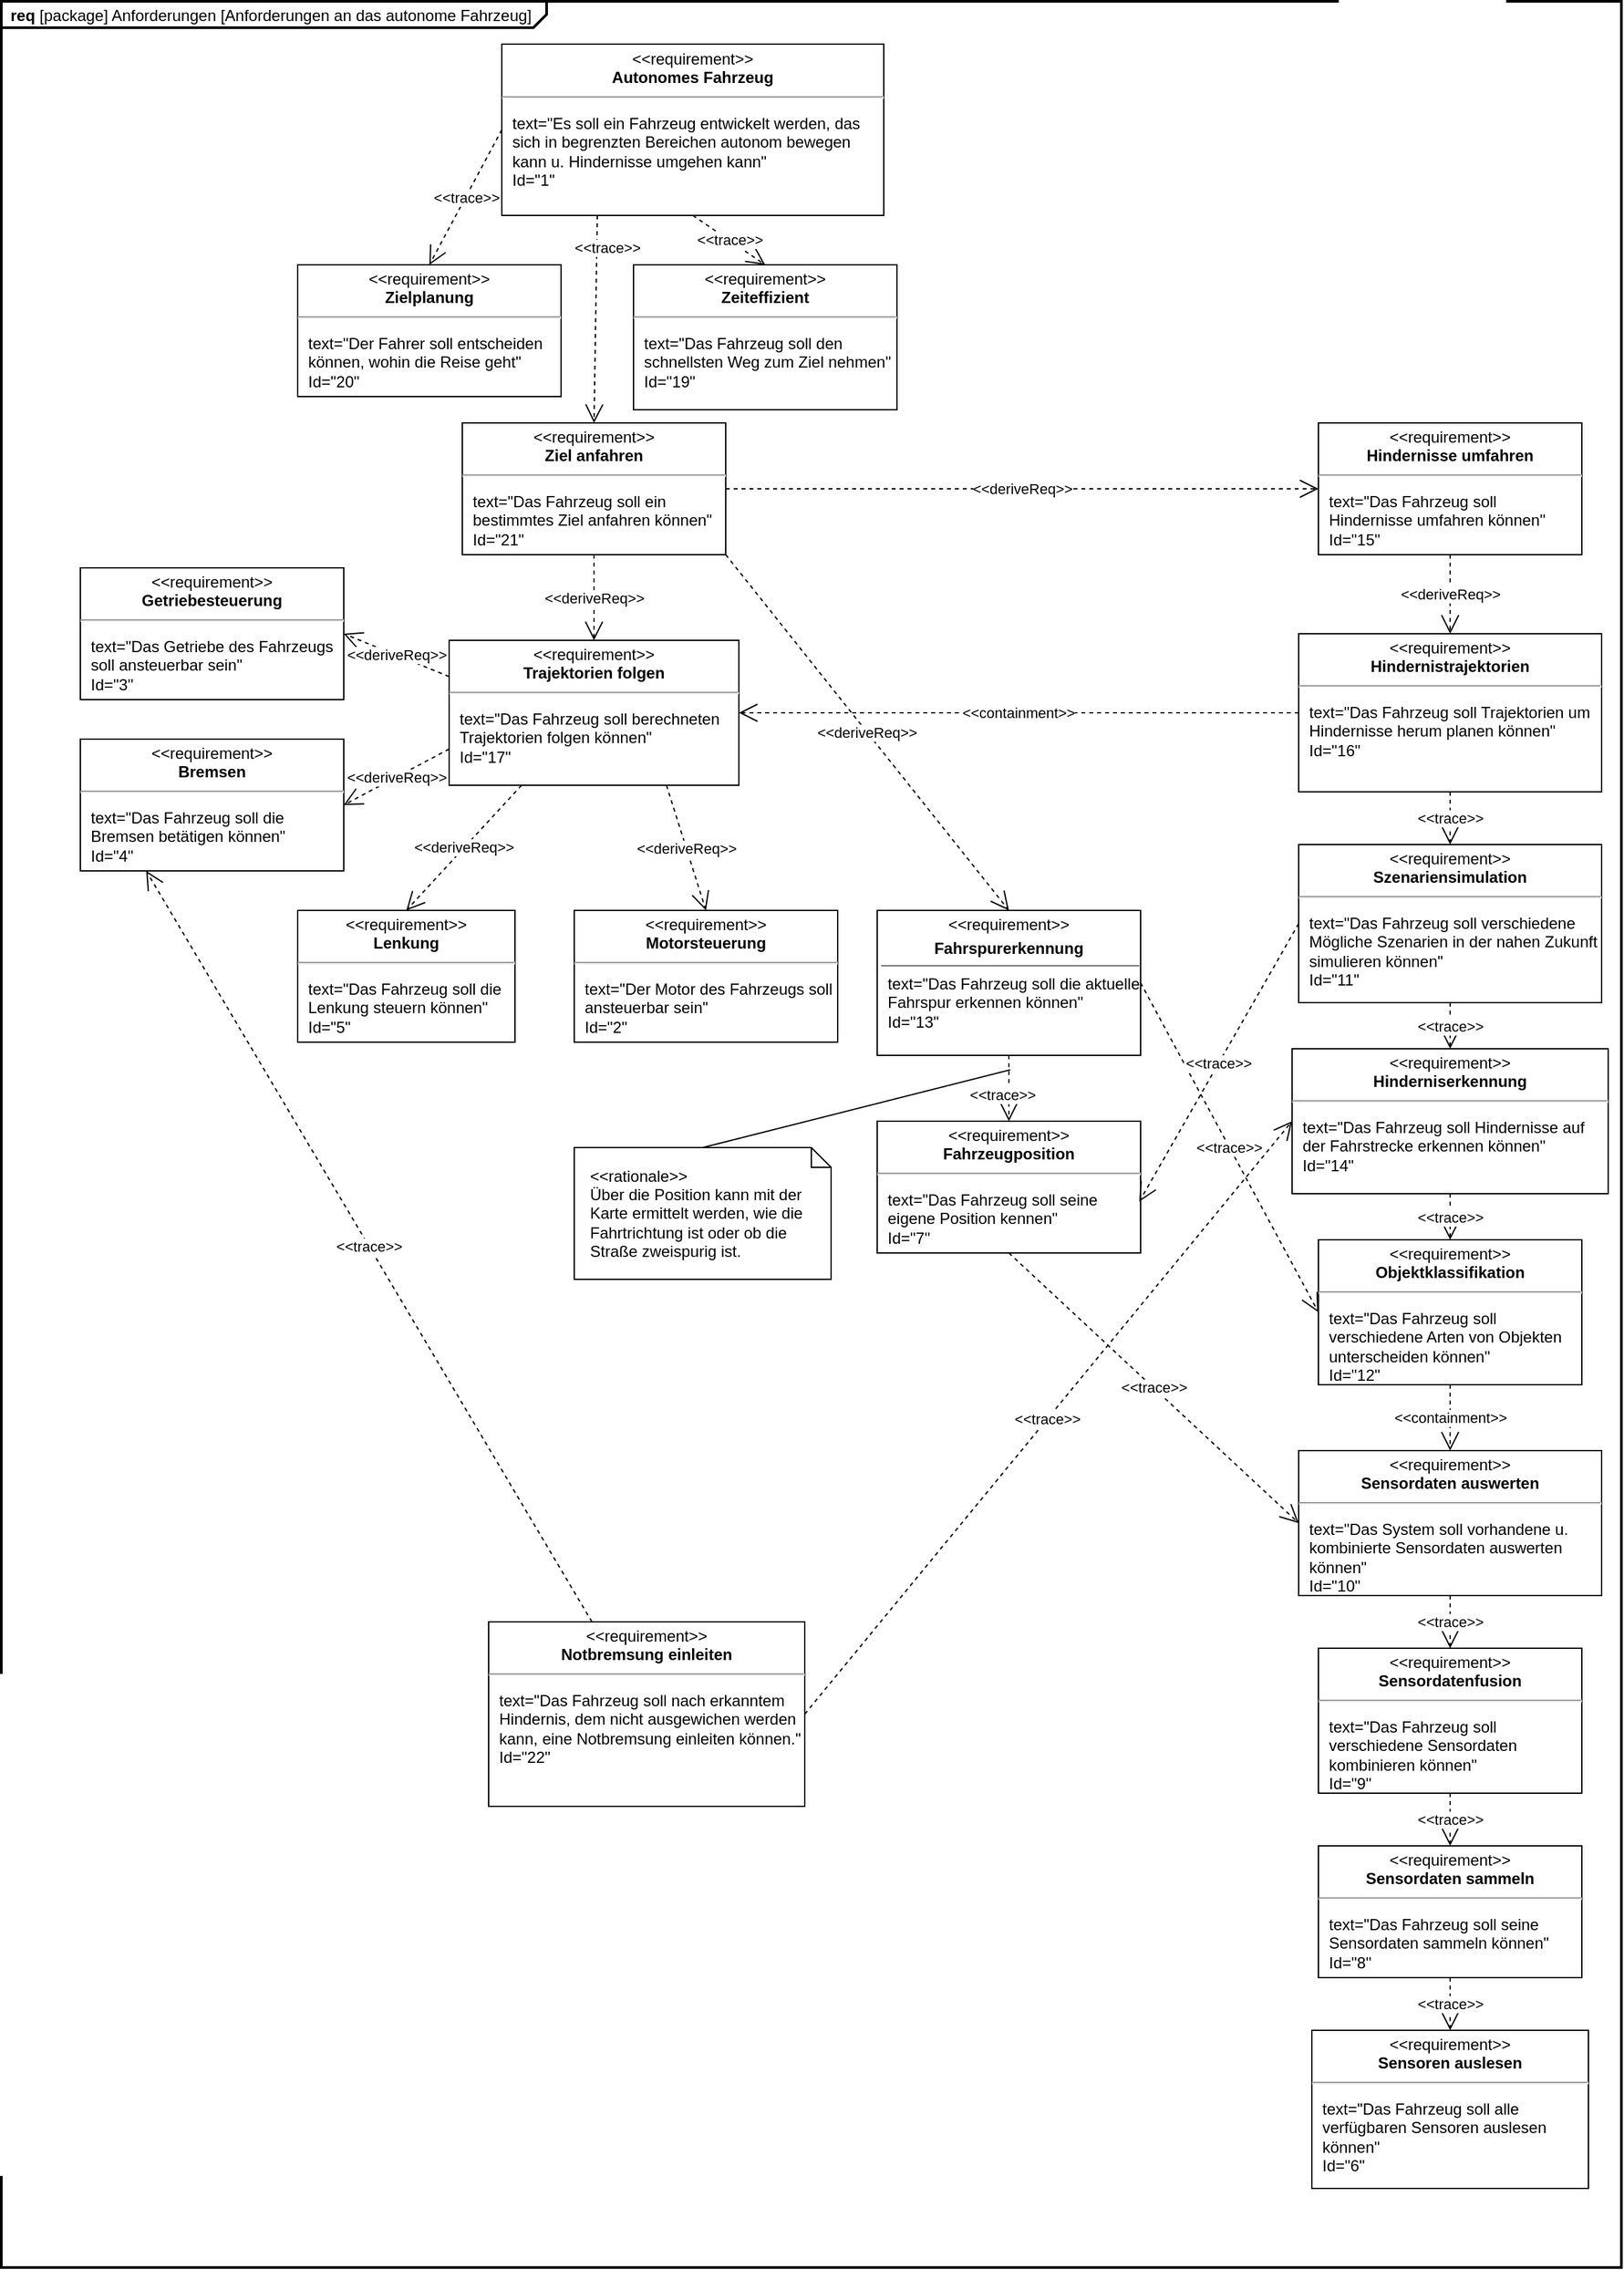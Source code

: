 <mxfile version="22.1.18" type="device">
  <diagram name="Page-1" id="n9elE0P5eDOggX74E3v7">
    <mxGraphModel dx="3088" dy="752" grid="1" gridSize="10" guides="1" tooltips="1" connect="1" arrows="1" fold="1" page="1" pageScale="1" pageWidth="1654" pageHeight="2336" math="0" shadow="0">
      <root>
        <mxCell id="0" />
        <mxCell id="1" parent="0" />
        <mxCell id="XhjLrKGy_yBoRdy1cT1i-1" value="&lt;p style=&quot;margin:0px;margin-top:4px;margin-left:7px;text-align:left;&quot;&gt;&lt;b&gt;req&lt;/b&gt;&amp;nbsp;[package] Anforderungen [Anforderungen an das autonome Fahrzeug]&lt;/p&gt;" style="html=1;shape=mxgraph.sysml.package;overflow=fill;labelX=414;strokeWidth=2;align=center;" parent="1" vertex="1">
          <mxGeometry x="-1470" y="220" width="1230" height="1720" as="geometry" />
        </mxCell>
        <mxCell id="XhjLrKGy_yBoRdy1cT1i-2" value="&lt;p style=&quot;margin:0px;margin-top:4px;text-align:center;&quot;&gt;&amp;lt;&amp;lt;requirement&amp;gt;&amp;gt;&lt;br&gt;&lt;b&gt;Autonomes Fahrzeug&lt;/b&gt;&lt;/p&gt;&lt;hr&gt;&lt;p&gt;&lt;/p&gt;&lt;p style=&quot;margin:0px;margin-left:8px;text-align:left;&quot;&gt;text=&quot;Es soll ein Fahrzeug entwickelt werden, das sich in begrenzten Bereichen autonom bewegen kann u. Hindernisse umgehen kann&quot;&lt;br&gt;Id=&quot;1&lt;span style=&quot;background-color: initial;&quot;&gt;&quot;&lt;/span&gt;&lt;/p&gt;" style="shape=rect;overflow=fill;html=1;whiteSpace=wrap;align=center;" parent="1" vertex="1">
          <mxGeometry x="-1090" y="252.5" width="290" height="130" as="geometry" />
        </mxCell>
        <mxCell id="XhjLrKGy_yBoRdy1cT1i-3" value="&lt;p style=&quot;margin:0px;margin-top:4px;text-align:center;&quot;&gt;&amp;lt;&amp;lt;requirement&amp;gt;&amp;gt;&lt;br&gt;&lt;b&gt;Motorsteuerung&lt;/b&gt;&lt;/p&gt;&lt;hr&gt;&lt;p&gt;&lt;/p&gt;&lt;p style=&quot;margin:0px;margin-left:8px;text-align:left;&quot;&gt;text=&quot;Der Motor des Fahrzeugs soll ansteuerbar sein&quot;&lt;br&gt;Id=&quot;2&quot;&lt;/p&gt;" style="shape=rect;overflow=fill;html=1;whiteSpace=wrap;align=center;" parent="1" vertex="1">
          <mxGeometry x="-1035" y="910" width="200" height="100" as="geometry" />
        </mxCell>
        <mxCell id="XhjLrKGy_yBoRdy1cT1i-4" value="&lt;p style=&quot;margin:0px;margin-top:4px;text-align:center;&quot;&gt;&amp;lt;&amp;lt;requirement&amp;gt;&amp;gt;&lt;br&gt;&lt;b&gt;Getriebesteuerung&lt;/b&gt;&lt;/p&gt;&lt;hr&gt;&lt;p&gt;&lt;/p&gt;&lt;p style=&quot;margin:0px;margin-left:8px;text-align:left;&quot;&gt;text=&quot;Das Getriebe des Fahrzeugs soll ansteuerbar sein&quot;&lt;br&gt;Id=&quot;3&quot;&lt;/p&gt;" style="shape=rect;overflow=fill;html=1;whiteSpace=wrap;align=center;" parent="1" vertex="1">
          <mxGeometry x="-1410" y="650" width="200" height="100" as="geometry" />
        </mxCell>
        <mxCell id="XhjLrKGy_yBoRdy1cT1i-5" value="&lt;p style=&quot;margin:0px;margin-top:4px;text-align:center;&quot;&gt;&amp;lt;&amp;lt;requirement&amp;gt;&amp;gt;&lt;br&gt;&lt;b&gt;Bremsen&lt;/b&gt;&lt;/p&gt;&lt;hr&gt;&lt;p&gt;&lt;/p&gt;&lt;p style=&quot;margin:0px;margin-left:8px;text-align:left;&quot;&gt;text=&quot;Das Fahrzeug soll die Bremsen betätigen können&quot;&lt;br&gt;Id=&quot;4&quot;&lt;/p&gt;" style="shape=rect;overflow=fill;html=1;whiteSpace=wrap;align=center;" parent="1" vertex="1">
          <mxGeometry x="-1410" y="780" width="200" height="100" as="geometry" />
        </mxCell>
        <mxCell id="XhjLrKGy_yBoRdy1cT1i-6" value="&lt;p style=&quot;margin:0px;margin-top:4px;text-align:center;&quot;&gt;&amp;lt;&amp;lt;requirement&amp;gt;&amp;gt;&lt;br&gt;&lt;b&gt;Lenkung&lt;/b&gt;&lt;/p&gt;&lt;hr&gt;&lt;p&gt;&lt;/p&gt;&lt;p style=&quot;margin:0px;margin-left:8px;text-align:left;&quot;&gt;text=&quot;Das Fahrzeug soll die Lenkung steuern können&quot;&lt;br&gt;Id=&quot;5&lt;span style=&quot;background-color: initial;&quot;&gt;&quot;&lt;/span&gt;&lt;/p&gt;" style="shape=rect;overflow=fill;html=1;whiteSpace=wrap;align=center;" parent="1" vertex="1">
          <mxGeometry x="-1245" y="910" width="165" height="100" as="geometry" />
        </mxCell>
        <mxCell id="XhjLrKGy_yBoRdy1cT1i-7" value="&lt;p style=&quot;margin:0px;margin-top:4px;text-align:center;&quot;&gt;&amp;lt;&amp;lt;requirement&amp;gt;&amp;gt;&lt;br&gt;&lt;b&gt;Sensor&lt;/b&gt;&lt;b style=&quot;background-color: initial;&quot;&gt;en auslesen&lt;/b&gt;&lt;/p&gt;&lt;hr&gt;&lt;p&gt;&lt;/p&gt;&lt;p style=&quot;margin:0px;margin-left:8px;text-align:left;&quot;&gt;text=&quot;Das Fahrzeug soll alle verfügbaren Sensoren auslesen können&quot;&lt;br&gt;Id=&quot;6&quot;&lt;/p&gt;" style="shape=rect;overflow=fill;html=1;whiteSpace=wrap;align=center;" parent="1" vertex="1">
          <mxGeometry x="-475" y="1760" width="210" height="120" as="geometry" />
        </mxCell>
        <mxCell id="XhjLrKGy_yBoRdy1cT1i-8" value="&lt;p style=&quot;margin:0px;margin-top:4px;text-align:center;&quot;&gt;&amp;lt;&amp;lt;requirement&amp;gt;&amp;gt;&lt;br&gt;&lt;b&gt;Fahrzeugposition&lt;/b&gt;&lt;/p&gt;&lt;hr&gt;&lt;p&gt;&lt;/p&gt;&lt;p style=&quot;margin:0px;margin-left:8px;text-align:left;&quot;&gt;text=&quot;Das Fahrzeug soll seine eigene Position kennen&quot;&lt;br&gt;Id=&quot;7&quot;&lt;/p&gt;" style="shape=rect;overflow=fill;html=1;whiteSpace=wrap;align=center;" parent="1" vertex="1">
          <mxGeometry x="-805" y="1070" width="200" height="100" as="geometry" />
        </mxCell>
        <mxCell id="XhjLrKGy_yBoRdy1cT1i-11" value="&lt;p style=&quot;margin:0px;margin-top:4px;text-align:center;&quot;&gt;&amp;lt;&amp;lt;requirement&amp;gt;&amp;gt;&lt;br&gt;&lt;b&gt;Sensordaten auswerten&lt;/b&gt;&lt;/p&gt;&lt;hr&gt;&lt;p&gt;&lt;/p&gt;&lt;p style=&quot;margin:0px;margin-left:8px;text-align:left;&quot;&gt;text=&quot;Das System soll vorhandene u. kombinierte Sensordaten auswerten können&quot;&lt;br&gt;Id=&quot;10&quot;&lt;/p&gt;" style="shape=rect;overflow=fill;html=1;whiteSpace=wrap;align=center;" parent="1" vertex="1">
          <mxGeometry x="-485" y="1320" width="230" height="110" as="geometry" />
        </mxCell>
        <mxCell id="XhjLrKGy_yBoRdy1cT1i-12" value="&lt;p style=&quot;margin:0px;margin-top:4px;text-align:center;&quot;&gt;&amp;lt;&amp;lt;requirement&amp;gt;&amp;gt;&lt;br&gt;&lt;b&gt;Szenariensimulation&lt;/b&gt;&lt;/p&gt;&lt;hr&gt;&lt;p&gt;&lt;/p&gt;&lt;p style=&quot;margin:0px;margin-left:8px;text-align:left;&quot;&gt;text=&quot;Das Fahrzeug soll verschiedene Mögliche Szenarien in der nahen Zukunft simulieren können&quot;&lt;br&gt;Id=&quot;11&quot;&lt;/p&gt;" style="shape=rect;overflow=fill;html=1;whiteSpace=wrap;align=center;" parent="1" vertex="1">
          <mxGeometry x="-485" y="860" width="230" height="120" as="geometry" />
        </mxCell>
        <mxCell id="XhjLrKGy_yBoRdy1cT1i-18" value="&lt;p style=&quot;margin:0px;margin-top:4px;text-align:center;&quot;&gt;&amp;lt;&amp;lt;requirement&amp;gt;&amp;gt;&lt;br&gt;&lt;b&gt;Hinderniserkennung&lt;/b&gt;&lt;/p&gt;&lt;hr&gt;&lt;p&gt;&lt;/p&gt;&lt;p style=&quot;margin:0px;margin-left:8px;text-align:left;&quot;&gt;text=&quot;Das Fahrzeug soll Hindernisse auf der Fahrstrecke erkennen können&quot;&lt;br&gt;Id=&quot;14&quot;&lt;/p&gt;" style="shape=rect;overflow=fill;html=1;whiteSpace=wrap;align=center;" parent="1" vertex="1">
          <mxGeometry x="-490" y="1015" width="240" height="110" as="geometry" />
        </mxCell>
        <mxCell id="XhjLrKGy_yBoRdy1cT1i-19" value="&lt;p style=&quot;margin:0px;margin-top:4px;text-align:center;&quot;&gt;&amp;lt;&amp;lt;requirement&amp;gt;&amp;gt;&lt;br&gt;&lt;b&gt;Hindernisse umfahren&lt;/b&gt;&lt;/p&gt;&lt;hr&gt;&lt;p&gt;&lt;/p&gt;&lt;p style=&quot;margin:0px;margin-left:8px;text-align:left;&quot;&gt;text=&quot;Das Fahrzeug soll Hindernisse umfahren können&quot;&lt;br&gt;Id=&quot;15&quot;&lt;/p&gt;" style="shape=rect;overflow=fill;html=1;whiteSpace=wrap;align=center;" parent="1" vertex="1">
          <mxGeometry x="-470" y="540" width="200" height="100" as="geometry" />
        </mxCell>
        <mxCell id="XhjLrKGy_yBoRdy1cT1i-20" value="&lt;p style=&quot;margin:0px;margin-top:4px;text-align:center;&quot;&gt;&amp;lt;&amp;lt;requirement&amp;gt;&amp;gt;&lt;br&gt;&lt;b&gt;Hindernistrajektorien&lt;/b&gt;&lt;/p&gt;&lt;hr&gt;&lt;p&gt;&lt;/p&gt;&lt;p style=&quot;margin:0px;margin-left:8px;text-align:left;&quot;&gt;text=&quot;Das Fahrzeug soll Trajektorien um Hindernisse herum planen können&quot;&lt;br&gt;Id=&quot;16&quot;&lt;/p&gt;" style="shape=rect;overflow=fill;html=1;whiteSpace=wrap;align=center;" parent="1" vertex="1">
          <mxGeometry x="-485" y="700" width="230" height="120" as="geometry" />
        </mxCell>
        <mxCell id="XhjLrKGy_yBoRdy1cT1i-21" value="&lt;p style=&quot;margin:0px;margin-top:4px;text-align:center;&quot;&gt;&amp;lt;&amp;lt;requirement&amp;gt;&amp;gt;&lt;br&gt;&lt;b&gt;Trajektorien folgen&lt;/b&gt;&lt;/p&gt;&lt;hr&gt;&lt;p&gt;&lt;/p&gt;&lt;p style=&quot;margin:0px;margin-left:8px;text-align:left;&quot;&gt;text=&quot;Das Fahrzeug soll berechneten Trajektorien folgen können&quot;&lt;br&gt;Id=&quot;17&quot;&lt;/p&gt;" style="shape=rect;overflow=fill;html=1;whiteSpace=wrap;align=center;" parent="1" vertex="1">
          <mxGeometry x="-1130" y="705" width="220" height="110" as="geometry" />
        </mxCell>
        <mxCell id="XhjLrKGy_yBoRdy1cT1i-22" value="&lt;p style=&quot;margin:0px;margin-top:4px;text-align:center;&quot;&gt;&amp;lt;&amp;lt;requirement&amp;gt;&amp;gt;&lt;br&gt;&lt;b&gt;Zielplanung&lt;/b&gt;&lt;/p&gt;&lt;hr&gt;&lt;p&gt;&lt;/p&gt;&lt;p style=&quot;margin:0px;margin-left:8px;text-align:left;&quot;&gt;text=&quot;Der Fahrer soll entscheiden können, wohin die Reise geht&quot;&lt;br&gt;Id=&quot;20&quot;&lt;/p&gt;" style="shape=rect;overflow=fill;html=1;whiteSpace=wrap;align=center;" parent="1" vertex="1">
          <mxGeometry x="-1245" y="420" width="200" height="100" as="geometry" />
        </mxCell>
        <mxCell id="XhjLrKGy_yBoRdy1cT1i-28" value="&amp;lt;&amp;lt;trace&amp;gt;&amp;gt;" style="endArrow=open;html=1;edgeStyle=none;endSize=12;dashed=1;rounded=0;entryX=0.5;entryY=0;entryDx=0;entryDy=0;exitX=0;exitY=0.5;exitDx=0;exitDy=0;" parent="1" source="XhjLrKGy_yBoRdy1cT1i-2" target="XhjLrKGy_yBoRdy1cT1i-22" edge="1">
          <mxGeometry x="-0.003" relative="1" as="geometry">
            <mxPoint x="-1190" y="304.5" as="sourcePoint" />
            <mxPoint x="-1070" y="304.5" as="targetPoint" />
            <mxPoint as="offset" />
          </mxGeometry>
        </mxCell>
        <mxCell id="XhjLrKGy_yBoRdy1cT1i-29" value="&amp;lt;&amp;lt;trace&amp;gt;&amp;gt;" style="endArrow=open;html=1;edgeStyle=none;endSize=12;dashed=1;rounded=0;entryX=0.5;entryY=0;entryDx=0;entryDy=0;exitX=0.5;exitY=1;exitDx=0;exitDy=0;" parent="1" source="XhjLrKGy_yBoRdy1cT1i-2" target="5ohtMeyNV5tAmX3EOPsG-6" edge="1">
          <mxGeometry relative="1" as="geometry">
            <mxPoint x="-930" y="580" as="sourcePoint" />
            <mxPoint x="-1060" y="685" as="targetPoint" />
          </mxGeometry>
        </mxCell>
        <mxCell id="XhjLrKGy_yBoRdy1cT1i-32" value="&lt;p style=&quot;margin:0px;margin-top:4px;text-align:center;&quot;&gt;&amp;lt;&amp;lt;requirement&amp;gt;&amp;gt;&lt;br&gt;&lt;b&gt;Ziel anfahren&lt;/b&gt;&lt;/p&gt;&lt;hr&gt;&lt;p&gt;&lt;/p&gt;&lt;p style=&quot;margin:0px;margin-left:8px;text-align:left;&quot;&gt;text=&quot;Das Fahrzeug soll ein bestimmtes Ziel anfahren können&quot;&lt;br&gt;Id=&quot;21&lt;span style=&quot;background-color: initial;&quot;&gt;&quot;&lt;/span&gt;&lt;/p&gt;" style="shape=rect;overflow=fill;html=1;whiteSpace=wrap;align=center;" parent="1" vertex="1">
          <mxGeometry x="-1120" y="540" width="200" height="100" as="geometry" />
        </mxCell>
        <mxCell id="XhjLrKGy_yBoRdy1cT1i-33" value="&amp;lt;&amp;lt;trace&amp;gt;&amp;gt;" style="endArrow=open;html=1;edgeStyle=none;endSize=12;dashed=1;rounded=0;entryX=0.5;entryY=0;entryDx=0;entryDy=0;exitX=0.25;exitY=1;exitDx=0;exitDy=0;" parent="1" source="XhjLrKGy_yBoRdy1cT1i-2" target="XhjLrKGy_yBoRdy1cT1i-32" edge="1">
          <mxGeometry x="-0.691" y="8" relative="1" as="geometry">
            <mxPoint x="-960" y="355" as="sourcePoint" />
            <mxPoint x="-1090" y="460" as="targetPoint" />
            <mxPoint as="offset" />
          </mxGeometry>
        </mxCell>
        <mxCell id="XhjLrKGy_yBoRdy1cT1i-34" value="&amp;lt;&amp;lt;deriveReq&amp;gt;&amp;gt;" style="endArrow=open;html=1;edgeStyle=none;endSize=12;dashed=1;rounded=0;entryX=0.5;entryY=0;entryDx=0;entryDy=0;exitX=0.5;exitY=1;exitDx=0;exitDy=0;" parent="1" source="XhjLrKGy_yBoRdy1cT1i-32" target="XhjLrKGy_yBoRdy1cT1i-21" edge="1">
          <mxGeometry relative="1" as="geometry">
            <mxPoint x="-950" y="365" as="sourcePoint" />
            <mxPoint x="-1080" y="470" as="targetPoint" />
          </mxGeometry>
        </mxCell>
        <mxCell id="XhjLrKGy_yBoRdy1cT1i-35" value="&amp;lt;&amp;lt;deriveReq&amp;gt;&amp;gt;" style="endArrow=open;html=1;edgeStyle=none;endSize=12;dashed=1;rounded=0;entryX=0;entryY=0.5;entryDx=0;entryDy=0;exitX=1;exitY=0.5;exitDx=0;exitDy=0;" parent="1" source="XhjLrKGy_yBoRdy1cT1i-32" target="XhjLrKGy_yBoRdy1cT1i-19" edge="1">
          <mxGeometry relative="1" as="geometry">
            <mxPoint x="-940" y="375" as="sourcePoint" />
            <mxPoint x="-1070" y="480" as="targetPoint" />
          </mxGeometry>
        </mxCell>
        <mxCell id="XhjLrKGy_yBoRdy1cT1i-36" value="&amp;lt;&amp;lt;deriveReq&amp;gt;&amp;gt;" style="endArrow=open;html=1;edgeStyle=none;endSize=12;dashed=1;rounded=0;entryX=0.5;entryY=0;entryDx=0;entryDy=0;exitX=0.5;exitY=1;exitDx=0;exitDy=0;" parent="1" source="XhjLrKGy_yBoRdy1cT1i-19" target="XhjLrKGy_yBoRdy1cT1i-20" edge="1">
          <mxGeometry relative="1" as="geometry">
            <mxPoint x="-580" y="365" as="sourcePoint" />
            <mxPoint x="-710" y="470" as="targetPoint" />
          </mxGeometry>
        </mxCell>
        <mxCell id="XhjLrKGy_yBoRdy1cT1i-37" value="&amp;lt;&amp;lt;trace&amp;gt;&amp;gt;" style="endArrow=open;html=1;edgeStyle=none;endSize=12;dashed=1;rounded=0;entryX=0.5;entryY=0;entryDx=0;entryDy=0;exitX=0.5;exitY=1;exitDx=0;exitDy=0;" parent="1" source="XhjLrKGy_yBoRdy1cT1i-12" target="XhjLrKGy_yBoRdy1cT1i-18" edge="1">
          <mxGeometry relative="1" as="geometry">
            <mxPoint x="-570" y="555" as="sourcePoint" />
            <mxPoint x="-700" y="660" as="targetPoint" />
          </mxGeometry>
        </mxCell>
        <mxCell id="XhjLrKGy_yBoRdy1cT1i-38" value="&amp;lt;&amp;lt;trace&amp;gt;&amp;gt;" style="endArrow=open;html=1;edgeStyle=none;endSize=12;dashed=1;rounded=0;entryX=0.5;entryY=0;entryDx=0;entryDy=0;exitX=0.5;exitY=1;exitDx=0;exitDy=0;" parent="1" source="XhjLrKGy_yBoRdy1cT1i-18" target="5ohtMeyNV5tAmX3EOPsG-1" edge="1">
          <mxGeometry relative="1" as="geometry">
            <mxPoint x="-560" y="565" as="sourcePoint" />
            <mxPoint x="-690" y="670" as="targetPoint" />
          </mxGeometry>
        </mxCell>
        <mxCell id="XhjLrKGy_yBoRdy1cT1i-39" value="&amp;lt;&amp;lt;deriveReq&amp;gt;&amp;gt;" style="endArrow=open;html=1;edgeStyle=none;endSize=12;dashed=1;rounded=0;entryX=0.5;entryY=0;entryDx=0;entryDy=0;exitX=1;exitY=1;exitDx=0;exitDy=0;" parent="1" source="XhjLrKGy_yBoRdy1cT1i-32" target="XhjLrKGy_yBoRdy1cT1i-14" edge="1">
          <mxGeometry relative="1" as="geometry">
            <mxPoint x="-900" y="415" as="sourcePoint" />
            <mxPoint x="-1030" y="520" as="targetPoint" />
          </mxGeometry>
        </mxCell>
        <mxCell id="XhjLrKGy_yBoRdy1cT1i-40" value="&amp;lt;&amp;lt;trace&amp;gt;&amp;gt;" style="endArrow=open;html=1;edgeStyle=none;endSize=12;dashed=1;rounded=0;entryX=0;entryY=0.5;entryDx=0;entryDy=0;exitX=1;exitY=0.5;exitDx=0;exitDy=0;" parent="1" source="XhjLrKGy_yBoRdy1cT1i-14" target="5ohtMeyNV5tAmX3EOPsG-1" edge="1">
          <mxGeometry relative="1" as="geometry">
            <mxPoint x="-890" y="425" as="sourcePoint" />
            <mxPoint x="-1020" y="530" as="targetPoint" />
          </mxGeometry>
        </mxCell>
        <mxCell id="XhjLrKGy_yBoRdy1cT1i-41" value="&amp;lt;&amp;lt;containment&amp;gt;&amp;gt;" style="endArrow=open;html=1;edgeStyle=none;endSize=12;dashed=1;rounded=0;entryX=0.5;entryY=0;entryDx=0;entryDy=0;exitX=0.5;exitY=1;exitDx=0;exitDy=0;" parent="1" source="5ohtMeyNV5tAmX3EOPsG-1" target="XhjLrKGy_yBoRdy1cT1i-11" edge="1">
          <mxGeometry relative="1" as="geometry">
            <mxPoint x="-530" y="595" as="sourcePoint" />
            <mxPoint x="-660" y="700" as="targetPoint" />
            <mxPoint as="offset" />
          </mxGeometry>
        </mxCell>
        <mxCell id="XhjLrKGy_yBoRdy1cT1i-42" value="&amp;lt;&amp;lt;trace&amp;gt;&amp;gt;" style="endArrow=open;html=1;edgeStyle=none;endSize=12;dashed=1;rounded=0;entryX=0.5;entryY=0;entryDx=0;entryDy=0;exitX=0.5;exitY=1;exitDx=0;exitDy=0;" parent="1" source="XhjLrKGy_yBoRdy1cT1i-11" target="5ohtMeyNV5tAmX3EOPsG-2" edge="1">
          <mxGeometry relative="1" as="geometry">
            <mxPoint x="-520" y="605" as="sourcePoint" />
            <mxPoint x="-650" y="710" as="targetPoint" />
            <mxPoint as="offset" />
          </mxGeometry>
        </mxCell>
        <mxCell id="XhjLrKGy_yBoRdy1cT1i-43" value="&amp;lt;&amp;lt;trace&amp;gt;&amp;gt;" style="endArrow=open;html=1;edgeStyle=none;endSize=12;dashed=1;rounded=0;exitX=0.5;exitY=1;exitDx=0;exitDy=0;entryX=0.5;entryY=0;entryDx=0;entryDy=0;" parent="1" source="5ohtMeyNV5tAmX3EOPsG-2" target="5ohtMeyNV5tAmX3EOPsG-3" edge="1">
          <mxGeometry relative="1" as="geometry">
            <mxPoint x="-510" y="615" as="sourcePoint" />
            <mxPoint x="-640" y="720" as="targetPoint" />
          </mxGeometry>
        </mxCell>
        <mxCell id="XhjLrKGy_yBoRdy1cT1i-44" value="&amp;lt;&amp;lt;trace&amp;gt;&amp;gt;" style="endArrow=open;html=1;edgeStyle=none;endSize=12;dashed=1;rounded=0;entryX=0.5;entryY=0;entryDx=0;entryDy=0;exitX=0.5;exitY=1;exitDx=0;exitDy=0;" parent="1" source="5ohtMeyNV5tAmX3EOPsG-3" target="XhjLrKGy_yBoRdy1cT1i-7" edge="1">
          <mxGeometry relative="1" as="geometry">
            <mxPoint x="-500" y="625" as="sourcePoint" />
            <mxPoint x="-630" y="730" as="targetPoint" />
          </mxGeometry>
        </mxCell>
        <mxCell id="XhjLrKGy_yBoRdy1cT1i-47" value="&amp;lt;&amp;lt;trace&amp;gt;&amp;gt;" style="endArrow=open;html=1;edgeStyle=none;endSize=12;dashed=1;rounded=0;entryX=0.5;entryY=0;entryDx=0;entryDy=0;exitX=0.5;exitY=1;exitDx=0;exitDy=0;" parent="1" source="XhjLrKGy_yBoRdy1cT1i-20" target="XhjLrKGy_yBoRdy1cT1i-12" edge="1">
          <mxGeometry relative="1" as="geometry">
            <mxPoint x="-770" y="465" as="sourcePoint" />
            <mxPoint x="-900" y="570" as="targetPoint" />
            <mxPoint as="offset" />
          </mxGeometry>
        </mxCell>
        <mxCell id="XhjLrKGy_yBoRdy1cT1i-48" value="&amp;lt;&amp;lt;containment&amp;gt;&amp;gt;" style="endArrow=open;html=1;edgeStyle=none;endSize=12;dashed=1;rounded=0;entryX=1;entryY=0.5;entryDx=0;entryDy=0;exitX=0;exitY=0.5;exitDx=0;exitDy=0;" parent="1" source="XhjLrKGy_yBoRdy1cT1i-20" target="XhjLrKGy_yBoRdy1cT1i-21" edge="1">
          <mxGeometry x="0.002" relative="1" as="geometry">
            <mxPoint x="-830" y="485" as="sourcePoint" />
            <mxPoint x="-960" y="590" as="targetPoint" />
            <mxPoint as="offset" />
          </mxGeometry>
        </mxCell>
        <mxCell id="XhjLrKGy_yBoRdy1cT1i-49" style="edgeStyle=orthogonalEdgeStyle;rounded=0;orthogonalLoop=1;jettySize=auto;html=1;exitX=0.5;exitY=1;exitDx=0;exitDy=0;exitPerimeter=0;" parent="1" source="XhjLrKGy_yBoRdy1cT1i-1" target="XhjLrKGy_yBoRdy1cT1i-1" edge="1">
          <mxGeometry relative="1" as="geometry" />
        </mxCell>
        <mxCell id="XhjLrKGy_yBoRdy1cT1i-50" value="&amp;lt;&amp;lt;trace&amp;gt;&amp;gt;" style="endArrow=open;html=1;edgeStyle=none;endSize=12;dashed=1;rounded=0;entryX=0.5;entryY=0;entryDx=0;entryDy=0;exitX=0.5;exitY=1;exitDx=0;exitDy=0;" parent="1" source="XhjLrKGy_yBoRdy1cT1i-14" target="XhjLrKGy_yBoRdy1cT1i-8" edge="1">
          <mxGeometry x="0.2" y="-5" relative="1" as="geometry">
            <mxPoint x="-555" y="525" as="sourcePoint" />
            <mxPoint x="-685" y="630" as="targetPoint" />
            <mxPoint as="offset" />
          </mxGeometry>
        </mxCell>
        <mxCell id="XhjLrKGy_yBoRdy1cT1i-51" value="&amp;lt;&amp;lt;trace&amp;gt;&amp;gt;" style="endArrow=open;html=1;edgeStyle=none;endSize=12;dashed=1;rounded=0;entryX=0.995;entryY=0.61;entryDx=0;entryDy=0;exitX=0;exitY=0.5;exitDx=0;exitDy=0;entryPerimeter=0;" parent="1" source="XhjLrKGy_yBoRdy1cT1i-12" target="XhjLrKGy_yBoRdy1cT1i-8" edge="1">
          <mxGeometry x="0.003" relative="1" as="geometry">
            <mxPoint x="-810" y="505" as="sourcePoint" />
            <mxPoint x="-940" y="610" as="targetPoint" />
            <mxPoint as="offset" />
          </mxGeometry>
        </mxCell>
        <mxCell id="XhjLrKGy_yBoRdy1cT1i-52" value="&amp;lt;&amp;lt;deriveReq&amp;gt;&amp;gt;" style="endArrow=open;html=1;edgeStyle=none;endSize=12;dashed=1;rounded=0;entryX=1;entryY=0.5;entryDx=0;entryDy=0;exitX=0;exitY=0.25;exitDx=0;exitDy=0;" parent="1" source="XhjLrKGy_yBoRdy1cT1i-21" target="XhjLrKGy_yBoRdy1cT1i-4" edge="1">
          <mxGeometry relative="1" as="geometry">
            <mxPoint x="-800" y="515" as="sourcePoint" />
            <mxPoint x="-930" y="620" as="targetPoint" />
          </mxGeometry>
        </mxCell>
        <mxCell id="XhjLrKGy_yBoRdy1cT1i-53" value="&amp;lt;&amp;lt;deriveReq&amp;gt;&amp;gt;" style="endArrow=open;html=1;edgeStyle=none;endSize=12;dashed=1;rounded=0;entryX=1;entryY=0.5;entryDx=0;entryDy=0;exitX=0;exitY=0.75;exitDx=0;exitDy=0;" parent="1" source="XhjLrKGy_yBoRdy1cT1i-21" target="XhjLrKGy_yBoRdy1cT1i-5" edge="1">
          <mxGeometry relative="1" as="geometry">
            <mxPoint x="-790" y="525" as="sourcePoint" />
            <mxPoint x="-920" y="630" as="targetPoint" />
          </mxGeometry>
        </mxCell>
        <mxCell id="XhjLrKGy_yBoRdy1cT1i-54" value="&amp;lt;&amp;lt;deriveReq&amp;gt;&amp;gt;" style="endArrow=open;html=1;edgeStyle=none;endSize=12;dashed=1;rounded=0;entryX=0.5;entryY=0;entryDx=0;entryDy=0;exitX=0.25;exitY=1;exitDx=0;exitDy=0;" parent="1" source="XhjLrKGy_yBoRdy1cT1i-21" target="XhjLrKGy_yBoRdy1cT1i-6" edge="1">
          <mxGeometry relative="1" as="geometry">
            <mxPoint x="-780" y="535" as="sourcePoint" />
            <mxPoint x="-910" y="640" as="targetPoint" />
          </mxGeometry>
        </mxCell>
        <mxCell id="XhjLrKGy_yBoRdy1cT1i-55" value="&amp;lt;&amp;lt;deriveReq&amp;gt;&amp;gt;" style="endArrow=open;html=1;edgeStyle=none;endSize=12;dashed=1;rounded=0;entryX=0.5;entryY=0;entryDx=0;entryDy=0;exitX=0.75;exitY=1;exitDx=0;exitDy=0;" parent="1" source="XhjLrKGy_yBoRdy1cT1i-21" target="XhjLrKGy_yBoRdy1cT1i-3" edge="1">
          <mxGeometry relative="1" as="geometry">
            <mxPoint x="-770" y="545" as="sourcePoint" />
            <mxPoint x="-900" y="650" as="targetPoint" />
          </mxGeometry>
        </mxCell>
        <mxCell id="5ohtMeyNV5tAmX3EOPsG-1" value="&lt;p style=&quot;margin:0px;margin-top:4px;text-align:center;&quot;&gt;&amp;lt;&amp;lt;requirement&amp;gt;&amp;gt;&lt;br&gt;&lt;b style=&quot;border-color: var(--border-color);&quot;&gt;Objektklassifikation&lt;/b&gt;&lt;br&gt;&lt;/p&gt;&lt;hr&gt;&lt;p&gt;&lt;/p&gt;&lt;p style=&quot;margin:0px;margin-left:8px;text-align:left;&quot;&gt;text=&quot;Das Fahrzeug soll verschiedene Arten von Objekten unterscheiden können&quot;&lt;br style=&quot;border-color: var(--border-color);&quot;&gt;Id=&quot;12&quot;&lt;br&gt;&lt;/p&gt;" style="shape=rect;overflow=fill;html=1;whiteSpace=wrap;align=center;" parent="1" vertex="1">
          <mxGeometry x="-470" y="1160" width="200" height="110" as="geometry" />
        </mxCell>
        <mxCell id="5ohtMeyNV5tAmX3EOPsG-2" value="&lt;p style=&quot;margin:0px;margin-top:4px;text-align:center;&quot;&gt;&amp;lt;&amp;lt;requirement&amp;gt;&amp;gt;&lt;br&gt;&lt;b style=&quot;border-color: var(--border-color);&quot;&gt;Sensordatenfusion&lt;/b&gt;&lt;br&gt;&lt;/p&gt;&lt;hr&gt;&lt;p&gt;&lt;/p&gt;&lt;p style=&quot;margin:0px;margin-left:8px;text-align:left;&quot;&gt;text=&quot;Das Fahrzeug soll verschiedene Sensordaten kombinieren können&quot;&lt;br style=&quot;border-color: var(--border-color);&quot;&gt;Id=&quot;9&quot;&lt;br&gt;&lt;/p&gt;" style="shape=rect;overflow=fill;html=1;whiteSpace=wrap;align=center;" parent="1" vertex="1">
          <mxGeometry x="-470" y="1470" width="200" height="110" as="geometry" />
        </mxCell>
        <mxCell id="5ohtMeyNV5tAmX3EOPsG-3" value="&lt;p style=&quot;margin:0px;margin-top:4px;text-align:center;&quot;&gt;&amp;lt;&amp;lt;requirement&amp;gt;&amp;gt;&lt;br&gt;&lt;b style=&quot;border-color: var(--border-color);&quot;&gt;Sensordaten sammeln&lt;/b&gt;&lt;br&gt;&lt;/p&gt;&lt;hr&gt;&lt;p&gt;&lt;/p&gt;&lt;p style=&quot;margin:0px;margin-left:8px;text-align:left;&quot;&gt;text=&quot;Das Fahrzeug soll seine Sensordaten sammeln können&quot;&lt;br style=&quot;border-color: var(--border-color);&quot;&gt;Id=&quot;8&quot;&lt;br&gt;&lt;/p&gt;" style="shape=rect;overflow=fill;html=1;whiteSpace=wrap;align=center;" parent="1" vertex="1">
          <mxGeometry x="-470" y="1620" width="200" height="100" as="geometry" />
        </mxCell>
        <mxCell id="5ohtMeyNV5tAmX3EOPsG-4" value="&amp;lt;&amp;lt;trace&amp;gt;&amp;gt;" style="endArrow=open;html=1;edgeStyle=none;endSize=12;dashed=1;rounded=0;entryX=0;entryY=0.5;entryDx=0;entryDy=0;exitX=0.5;exitY=1;exitDx=0;exitDy=0;" parent="1" source="XhjLrKGy_yBoRdy1cT1i-8" target="XhjLrKGy_yBoRdy1cT1i-11" edge="1">
          <mxGeometry x="-0.002" relative="1" as="geometry">
            <mxPoint x="-650" y="1210" as="sourcePoint" />
            <mxPoint x="-620" y="1300" as="targetPoint" />
            <mxPoint as="offset" />
          </mxGeometry>
        </mxCell>
        <mxCell id="5ohtMeyNV5tAmX3EOPsG-6" value="&lt;p style=&quot;margin:0px;margin-top:4px;text-align:center;&quot;&gt;&amp;lt;&amp;lt;requirement&amp;gt;&amp;gt;&lt;br&gt;&lt;b style=&quot;border-color: var(--border-color);&quot;&gt;Zeiteffizient&lt;/b&gt;&lt;br&gt;&lt;/p&gt;&lt;hr&gt;&lt;p&gt;&lt;/p&gt;&lt;p style=&quot;margin:0px;margin-left:8px;text-align:left;&quot;&gt;text=&quot;Das Fahrzeug soll den schnellsten Weg zum Ziel nehmen&quot;&lt;br style=&quot;border-color: var(--border-color);&quot;&gt;Id=&quot;19&quot;&lt;br&gt;&lt;/p&gt;" style="shape=rect;overflow=fill;html=1;whiteSpace=wrap;align=center;" parent="1" vertex="1">
          <mxGeometry x="-990" y="420" width="200" height="110" as="geometry" />
        </mxCell>
        <mxCell id="5ohtMeyNV5tAmX3EOPsG-7" value="&amp;lt;&amp;lt;rationale&amp;gt;&amp;gt;&lt;br&gt;Über die Position kann mit der Karte ermittelt werden, wie die Fahrtrichtung ist oder ob die Straße zweispurig ist." style="shape=note;size=15;align=left;spacingLeft=10;html=1;whiteSpace=wrap;" parent="1" vertex="1">
          <mxGeometry x="-1035" y="1090" width="195" height="100" as="geometry" />
        </mxCell>
        <mxCell id="5ohtMeyNV5tAmX3EOPsG-9" value="" style="endArrow=none;html=1;rounded=0;exitX=0.5;exitY=0;exitDx=0;exitDy=0;exitPerimeter=0;" parent="1" source="5ohtMeyNV5tAmX3EOPsG-7" edge="1">
          <mxGeometry width="50" height="50" relative="1" as="geometry">
            <mxPoint x="-850" y="950" as="sourcePoint" />
            <mxPoint x="-704" y="1031" as="targetPoint" />
          </mxGeometry>
        </mxCell>
        <mxCell id="pxIPpzNu8vFwuq0A7eWl-1" value="&lt;p style=&quot;margin:0px;margin-top:4px;text-align:center;&quot;&gt;&amp;lt;&amp;lt;requirement&amp;gt;&amp;gt;&lt;br&gt;&lt;b&gt;Notbremsung einleiten&lt;/b&gt;&lt;br&gt;&lt;/p&gt;&lt;hr&gt;&lt;p&gt;&lt;/p&gt;&lt;p style=&quot;margin:0px;margin-left:8px;text-align:left;&quot;&gt;text=&quot;Das Fahrzeug soll nach erkanntem Hindernis, dem nicht ausgewichen werden kann, eine Notbremsung einleiten können.&quot;&lt;br&gt;Id=&quot;22&quot;&lt;/p&gt;" style="shape=rect;overflow=fill;html=1;whiteSpace=wrap;align=center;" parent="1" vertex="1">
          <mxGeometry x="-1100" y="1450" width="240" height="140" as="geometry" />
        </mxCell>
        <mxCell id="pxIPpzNu8vFwuq0A7eWl-3" value="&amp;lt;&amp;lt;trace&amp;gt;&amp;gt;" style="endArrow=open;html=1;edgeStyle=none;endSize=12;dashed=1;rounded=0;entryX=0;entryY=0.5;entryDx=0;entryDy=0;exitX=1;exitY=0.5;exitDx=0;exitDy=0;" parent="1" source="pxIPpzNu8vFwuq0A7eWl-1" target="XhjLrKGy_yBoRdy1cT1i-18" edge="1">
          <mxGeometry x="-0.002" relative="1" as="geometry">
            <mxPoint x="-765" y="1268" as="sourcePoint" />
            <mxPoint x="-545" y="1473" as="targetPoint" />
            <mxPoint as="offset" />
          </mxGeometry>
        </mxCell>
        <mxCell id="pxIPpzNu8vFwuq0A7eWl-4" value="&amp;lt;&amp;lt;trace&amp;gt;&amp;gt;" style="endArrow=open;html=1;edgeStyle=none;endSize=12;dashed=1;rounded=0;entryX=0.25;entryY=1;entryDx=0;entryDy=0;" parent="1" source="pxIPpzNu8vFwuq0A7eWl-1" target="XhjLrKGy_yBoRdy1cT1i-5" edge="1">
          <mxGeometry x="-0.002" relative="1" as="geometry">
            <mxPoint x="-1420" y="1485" as="sourcePoint" />
            <mxPoint x="-1110" y="1180" as="targetPoint" />
            <mxPoint as="offset" />
          </mxGeometry>
        </mxCell>
        <mxCell id="XFud-idopd3A29DCFdsH-2" value="" style="group" vertex="1" connectable="0" parent="1">
          <mxGeometry x="-805" y="910" width="200" height="110" as="geometry" />
        </mxCell>
        <mxCell id="XhjLrKGy_yBoRdy1cT1i-14" value="&lt;p style=&quot;margin:0px;margin-top:4px;text-align:center;&quot;&gt;&amp;lt;&amp;lt;requirement&amp;gt;&amp;gt;&lt;br&gt;&lt;/p&gt;&lt;p style=&quot;margin:0px;margin-top:4px;text-align:center;&quot;&gt;&lt;b&gt;Fahrspurerkennung&lt;/b&gt;&lt;/p&gt;&lt;p&gt;&lt;/p&gt;&lt;p style=&quot;margin:0px;margin-left:8px;text-align:left;&quot;&gt;text=&quot;Das Fahrzeug soll die aktuelle Fahrspur erkennen können&quot;&lt;br&gt;Id=&quot;13&quot;&lt;/p&gt;" style="shape=rect;overflow=fill;html=1;whiteSpace=wrap;align=center;" parent="XFud-idopd3A29DCFdsH-2" vertex="1">
          <mxGeometry width="200" height="110" as="geometry" />
        </mxCell>
        <mxCell id="XFud-idopd3A29DCFdsH-1" value="" style="endArrow=none;html=1;rounded=0;exitX=0.015;exitY=0.345;exitDx=0;exitDy=0;exitPerimeter=0;entryX=0.995;entryY=0.345;entryDx=0;entryDy=0;entryPerimeter=0;strokeColor=#707070;" edge="1" parent="XFud-idopd3A29DCFdsH-2">
          <mxGeometry width="50" height="50" relative="1" as="geometry">
            <mxPoint x="3" y="41.95" as="sourcePoint" />
            <mxPoint x="199" y="41.95" as="targetPoint" />
          </mxGeometry>
        </mxCell>
      </root>
    </mxGraphModel>
  </diagram>
</mxfile>
